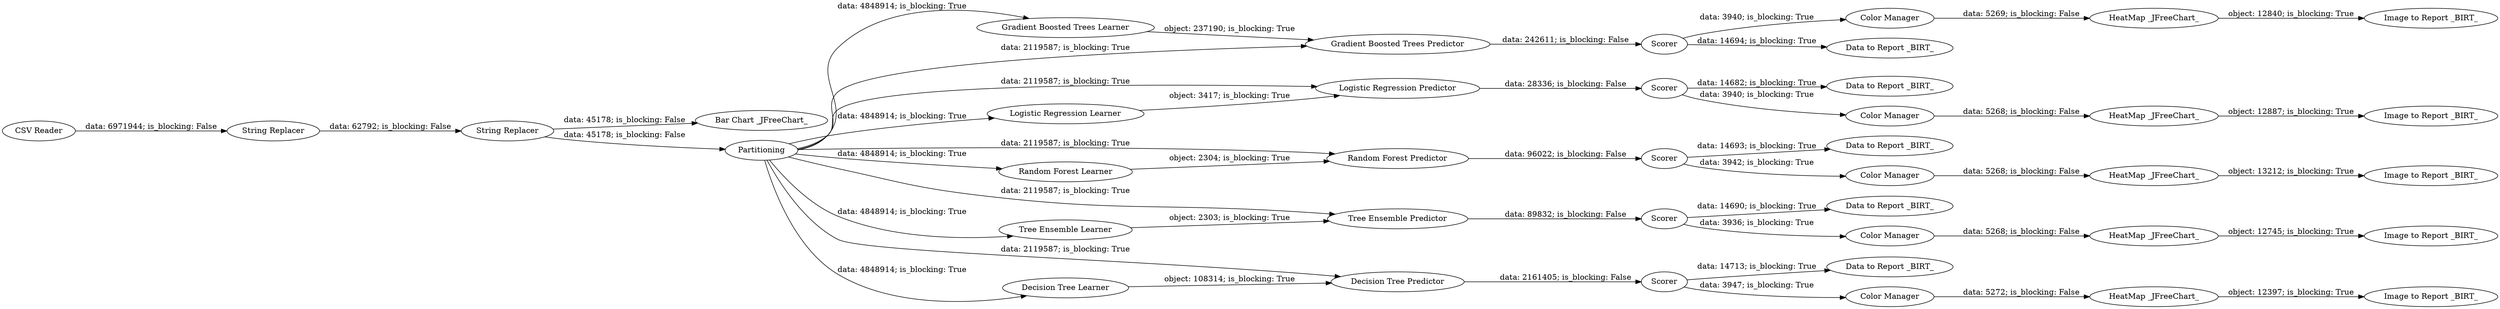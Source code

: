 digraph {
	"2335139074773439533_57" [label="Color Manager"]
	"2335139074773439533_59" [label="HeatMap _JFreeChart_"]
	"2335139074773439533_26" [label="Logistic Regression Predictor"]
	"2335139074773439533_41" [label="Data to Report _BIRT_"]
	"2335139074773439533_49" [label="HeatMap _JFreeChart_"]
	"2335139074773439533_6" [label="Random Forest Learner"]
	"2335139074773439533_42" [label="Data to Report _BIRT_"]
	"2335139074773439533_61" [label="HeatMap _JFreeChart_"]
	"2335139074773439533_1" [label="CSV Reader"]
	"2335139074773439533_45" [label="Data to Report _BIRT_"]
	"2335139074773439533_25" [label=Scorer]
	"2335139074773439533_43" [label="Data to Report _BIRT_"]
	"2335139074773439533_44" [label="Data to Report _BIRT_"]
	"2335139074773439533_18" [label="Tree Ensemble Predictor"]
	"2335139074773439533_20" [label="Gradient Boosted Trees Learner"]
	"2335139074773439533_56" [label="Color Manager"]
	"2335139074773439533_51" [label="HeatMap _JFreeChart_"]
	"2335139074773439533_21" [label="Gradient Boosted Trees Predictor"]
	"2335139074773439533_62" [label="Bar Chart _JFreeChart_"]
	"2335139074773439533_53" [label="Image to Report _BIRT_"]
	"2335139074773439533_60" [label="HeatMap _JFreeChart_"]
	"2335139074773439533_28" [label="Decision Tree Learner"]
	"2335139074773439533_8" [label=Scorer]
	"2335139074773439533_14" [label="Decision Tree Predictor"]
	"2335139074773439533_52" [label="Image to Report _BIRT_"]
	"2335139074773439533_4" [label=Partitioning]
	"2335139074773439533_15" [label=Scorer]
	"2335139074773439533_22" [label=Scorer]
	"2335139074773439533_58" [label="Color Manager"]
	"2335139074773439533_27" [label="Logistic Regression Learner"]
	"2335139074773439533_50" [label="Color Manager"]
	"2335139074773439533_55" [label="Image to Report _BIRT_"]
	"2335139074773439533_7" [label="Random Forest Predictor"]
	"2335139074773439533_47" [label="Color Manager"]
	"2335139074773439533_48" [label="Image to Report _BIRT_"]
	"2335139074773439533_19" [label=Scorer]
	"2335139074773439533_40" [label="String Replacer"]
	"2335139074773439533_17" [label="Tree Ensemble Learner"]
	"2335139074773439533_54" [label="Image to Report _BIRT_"]
	"2335139074773439533_39" [label="String Replacer"]
	"2335139074773439533_21" -> "2335139074773439533_22" [label="data: 242611; is_blocking: False"]
	"2335139074773439533_20" -> "2335139074773439533_21" [label="object: 237190; is_blocking: True"]
	"2335139074773439533_58" -> "2335139074773439533_61" [label="data: 5268; is_blocking: False"]
	"2335139074773439533_19" -> "2335139074773439533_56" [label="data: 3936; is_blocking: True"]
	"2335139074773439533_22" -> "2335139074773439533_43" [label="data: 14694; is_blocking: True"]
	"2335139074773439533_60" -> "2335139074773439533_54" [label="object: 12840; is_blocking: True"]
	"2335139074773439533_8" -> "2335139074773439533_47" [label="data: 3942; is_blocking: True"]
	"2335139074773439533_22" -> "2335139074773439533_57" [label="data: 3940; is_blocking: True"]
	"2335139074773439533_57" -> "2335139074773439533_60" [label="data: 5269; is_blocking: False"]
	"2335139074773439533_4" -> "2335139074773439533_21" [label="data: 2119587; is_blocking: True"]
	"2335139074773439533_15" -> "2335139074773439533_45" [label="data: 14713; is_blocking: True"]
	"2335139074773439533_39" -> "2335139074773439533_62" [label="data: 45178; is_blocking: False"]
	"2335139074773439533_4" -> "2335139074773439533_17" [label="data: 4848914; is_blocking: True"]
	"2335139074773439533_50" -> "2335139074773439533_51" [label="data: 5272; is_blocking: False"]
	"2335139074773439533_6" -> "2335139074773439533_7" [label="object: 2304; is_blocking: True"]
	"2335139074773439533_25" -> "2335139074773439533_58" [label="data: 3940; is_blocking: True"]
	"2335139074773439533_17" -> "2335139074773439533_18" [label="object: 2303; is_blocking: True"]
	"2335139074773439533_14" -> "2335139074773439533_15" [label="data: 2161405; is_blocking: False"]
	"2335139074773439533_4" -> "2335139074773439533_7" [label="data: 2119587; is_blocking: True"]
	"2335139074773439533_4" -> "2335139074773439533_20" [label="data: 4848914; is_blocking: True"]
	"2335139074773439533_28" -> "2335139074773439533_14" [label="object: 108314; is_blocking: True"]
	"2335139074773439533_56" -> "2335139074773439533_59" [label="data: 5268; is_blocking: False"]
	"2335139074773439533_1" -> "2335139074773439533_40" [label="data: 6971944; is_blocking: False"]
	"2335139074773439533_15" -> "2335139074773439533_50" [label="data: 3947; is_blocking: True"]
	"2335139074773439533_4" -> "2335139074773439533_14" [label="data: 2119587; is_blocking: True"]
	"2335139074773439533_19" -> "2335139074773439533_42" [label="data: 14690; is_blocking: True"]
	"2335139074773439533_7" -> "2335139074773439533_8" [label="data: 96022; is_blocking: False"]
	"2335139074773439533_51" -> "2335139074773439533_52" [label="object: 12397; is_blocking: True"]
	"2335139074773439533_4" -> "2335139074773439533_18" [label="data: 2119587; is_blocking: True"]
	"2335139074773439533_4" -> "2335139074773439533_28" [label="data: 4848914; is_blocking: True"]
	"2335139074773439533_25" -> "2335139074773439533_44" [label="data: 14682; is_blocking: True"]
	"2335139074773439533_49" -> "2335139074773439533_48" [label="object: 13212; is_blocking: True"]
	"2335139074773439533_59" -> "2335139074773439533_53" [label="object: 12745; is_blocking: True"]
	"2335139074773439533_8" -> "2335139074773439533_41" [label="data: 14693; is_blocking: True"]
	"2335139074773439533_61" -> "2335139074773439533_55" [label="object: 12887; is_blocking: True"]
	"2335139074773439533_4" -> "2335139074773439533_26" [label="data: 2119587; is_blocking: True"]
	"2335139074773439533_4" -> "2335139074773439533_27" [label="data: 4848914; is_blocking: True"]
	"2335139074773439533_4" -> "2335139074773439533_6" [label="data: 4848914; is_blocking: True"]
	"2335139074773439533_40" -> "2335139074773439533_39" [label="data: 62792; is_blocking: False"]
	"2335139074773439533_47" -> "2335139074773439533_49" [label="data: 5268; is_blocking: False"]
	"2335139074773439533_26" -> "2335139074773439533_25" [label="data: 28336; is_blocking: False"]
	"2335139074773439533_27" -> "2335139074773439533_26" [label="object: 3417; is_blocking: True"]
	"2335139074773439533_18" -> "2335139074773439533_19" [label="data: 89832; is_blocking: False"]
	"2335139074773439533_39" -> "2335139074773439533_4" [label="data: 45178; is_blocking: False"]
	rankdir=LR
}
